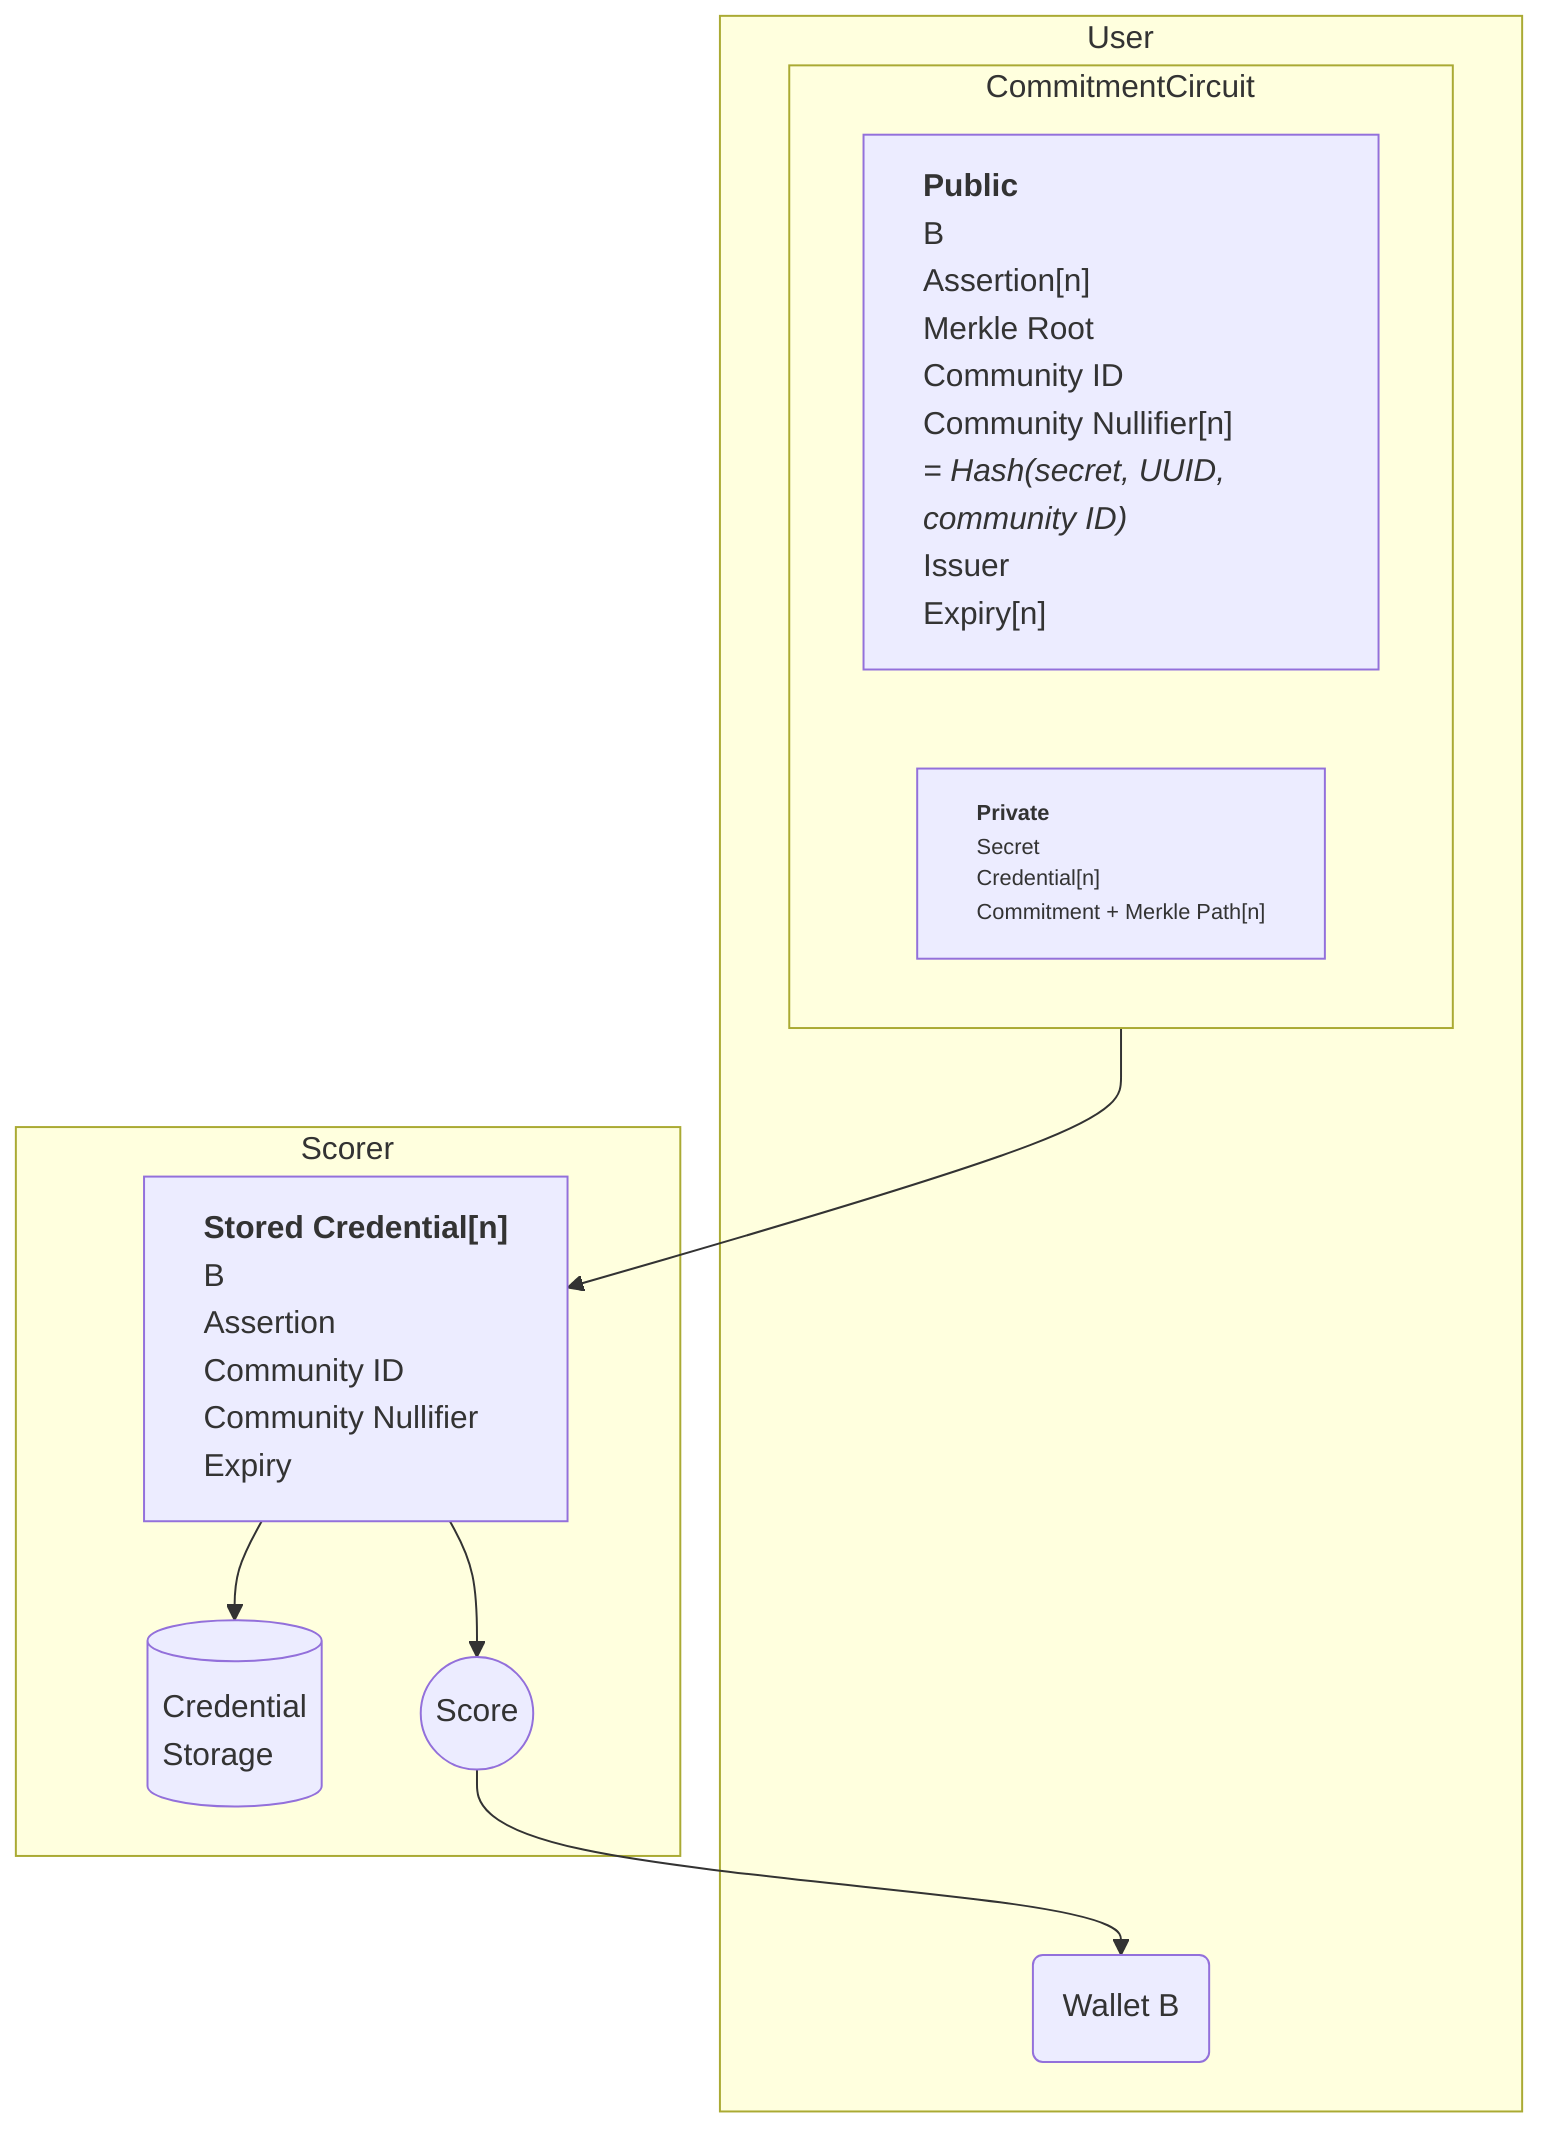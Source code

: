 graph TB
    %%{init: {"flowchart": {"htmlLabels": false}} }%%
    classDef default line-height:1.5,text-align:left;
    classDef FixFont font-size:11px,top:20px;
    subgraph User
      B(Wallet B)
      subgraph CommitmentCircuit
        CommitmentPublic["`**Public**
          B
          Assertion[n]
          Merkle Root
          Community ID
          Community Nullifier[n]
          *= Hash(secret, UUID, community ID)*
          Issuer
          Expiry[n]`"]
        CommitmentPrivate["`**Private**
          Secret
          Credential[n]
          Commitment + Merkle Path[n]`"]:::FixFont
      end
    end

    subgraph Scorer
      StoredCredential["`**Stored Credential[n]**
          B
          Assertion
          Community ID
          Community Nullifier
          Expiry`"]
      StoredCredential-->Database[(Credential\nStorage)]
      StoredCredential-->Score((Score))
    end

    Score-->B
    CommitmentCircuit-->StoredCredential